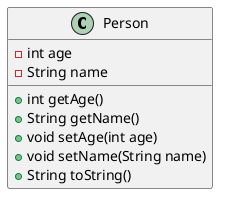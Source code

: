 @startuml
'https://plantuml.com/class-diagram

' - means private and + means public

class Person {

- int age
- String name

+int getAge()
+String getName()
+void setAge(int age)
+void setName(String name)
+String toString()

}

@enduml